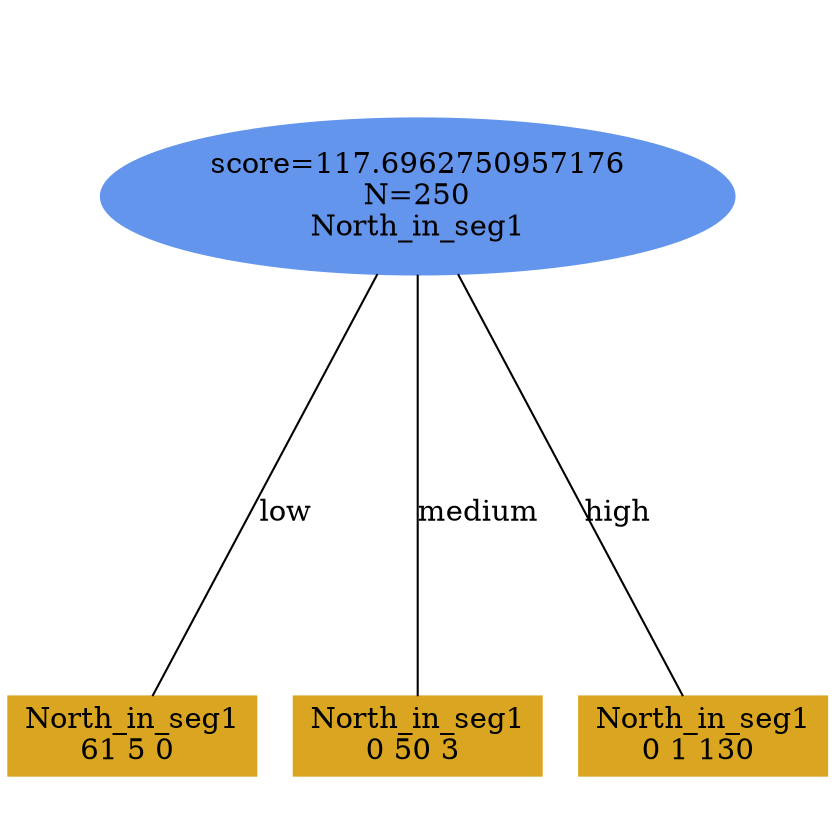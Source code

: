 digraph "DD" {
size = "7.5,10"
ratio=1.0;
center = true;
edge [dir = none];
{ rank = same; node [shape=ellipse, style=filled, color=cornflowerblue];"1318" [label="score=117.6962750957176\nN=250\nNorth_in_seg1"];}
{ rank = same; node [shape=box, style=filled, color=goldenrod];"1319" [label="North_in_seg1\n61 5 0 "];}
{ rank = same; node [shape=box, style=filled, color=goldenrod];"1320" [label="North_in_seg1\n0 50 3 "];}
{ rank = same; node [shape=box, style=filled, color=goldenrod];"1321" [label="North_in_seg1\n0 1 130 "];}
"1318" -> "1319" [label = "low"];
"1318" -> "1320" [label = "medium"];
"1318" -> "1321" [label = "high"];

}